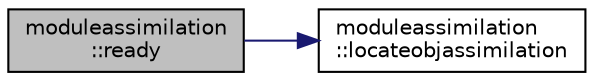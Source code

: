 digraph "moduleassimilation::ready"
{
 // LATEX_PDF_SIZE
  edge [fontname="Helvetica",fontsize="10",labelfontname="Helvetica",labelfontsize="10"];
  node [fontname="Helvetica",fontsize="10",shape=record];
  rankdir="LR";
  Node1 [label="moduleassimilation\l::ready",height=0.2,width=0.4,color="black", fillcolor="grey75", style="filled", fontcolor="black",tooltip=" "];
  Node1 -> Node2 [color="midnightblue",fontsize="10",style="solid",fontname="Helvetica"];
  Node2 [label="moduleassimilation\l::locateobjassimilation",height=0.2,width=0.4,color="black", fillcolor="white", style="filled",URL="$namespacemoduleassimilation.html#acb3e0bb143f8372bac2b99052ba4943d",tooltip=" "];
}
